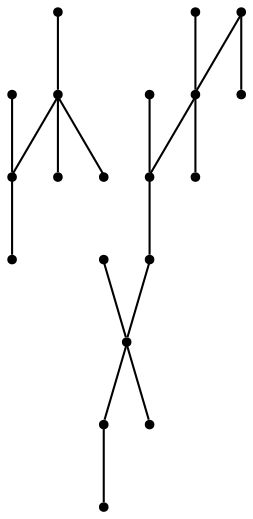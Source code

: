 graph {
  node [shape=point,comment="{\"directed\":false,\"doi\":\"10.1007/3-540-45848-4_1\",\"figure\":\"2 (3)\"}"]

  v0 [pos="1649.2082913716636,2473.291524251304"]
  v1 [pos="1649.2082913716636,2591.4166768391947"]
  v2 [pos="1590.0832811991374,2473.2915242513036"]
  v3 [pos="1590.0832811991374,2591.4166768391947"]
  v4 [pos="1531.0833930969238,2473.2915242513036"]
  v5 [pos="1531.0833930969238,2591.416676839194"]
  v6 [pos="1472.0833778381348,2591.4166768391947"]
  v7 [pos="1472.0833778381348,2473.2915242513036"]
  v8 [pos="1412.9583676656089,2591.4166768391947"]
  v9 [pos="1353.9583524068198,2473.291524251304"]
  v10 [pos="1353.9583524068198,2591.4166768391947"]
  v11 [pos="1412.9583676656089,2473.291524251304"]
  v12 [pos="1294.8333422342937,2473.2915242513036"]
  v13 [pos="1294.8333422342937,2591.416676839194"]
  v14 [pos="1235.8333269755046,2473.291524251304"]
  v15 [pos="1235.8333269755046,2591.4166768391947"]
  v16 [pos="1176.8333117167156,2473.2915242513036"]
  v17 [pos="1176.8333117167156,2591.4166768391947"]
  v18 [pos="1117.7083015441895,2591.4166768391947"]
  v19 [pos="1117.7083015441895,2473.291524251304"]

  v0 -- v1 [id="-1",pos="1649.2082913716636,2473.291524251304 1649.2082913716636,2591.4166768391947 1649.2082913716636,2591.4166768391947 1649.2082913716636,2591.4166768391947"]
  v18 -- v19 [id="-2",pos="1117.7083015441895,2591.4166768391947 1117.7083015441895,2473.291524251304 1117.7083015441895,2473.291524251304 1117.7083015441895,2473.291524251304"]
  v18 -- v16 [id="-3",pos="1117.7083015441895,2591.4166768391947 1176.8333117167156,2473.2915242513036 1176.8333117167156,2473.2915242513036 1176.8333117167156,2473.2915242513036"]
  v16 -- v17 [id="-4",pos="1176.8333117167156,2473.2915242513036 1176.8333117167156,2591.4166768391947 1176.8333117167156,2591.4166768391947 1176.8333117167156,2591.4166768391947"]
  v16 -- v13 [id="-5",pos="1176.8333117167156,2473.2915242513036 1294.8333422342937,2591.416676839194 1294.8333422342937,2591.416676839194 1294.8333422342937,2591.416676839194"]
  v15 -- v16 [id="-6",pos="1235.8333269755046,2591.4166768391947 1176.8333117167156,2473.2915242513036 1176.8333117167156,2473.2915242513036 1176.8333117167156,2473.2915242513036"]
  v14 -- v13 [id="-7",pos="1235.8333269755046,2473.291524251304 1294.8333422342937,2591.416676839194 1294.8333422342937,2591.416676839194 1294.8333422342937,2591.416676839194"]
  v13 -- v12 [id="-8",pos="1294.8333422342937,2591.416676839194 1294.8333422342937,2473.2915242513036 1294.8333422342937,2473.2915242513036 1294.8333422342937,2473.2915242513036"]
  v12 -- v10 [id="-9",pos="1294.8333422342937,2473.2915242513036 1353.9583524068198,2591.4166768391947 1353.9583524068198,2591.4166768391947 1353.9583524068198,2591.4166768391947"]
  v10 -- v7 [id="-11",pos="1353.9583524068198,2591.4166768391947 1472.0833778381348,2473.2915242513036 1472.0833778381348,2473.2915242513036 1472.0833778381348,2473.2915242513036"]
  v10 -- v11 [id="-12",pos="1353.9583524068198,2591.4166768391947 1412.9583676656089,2473.291524251304 1412.9583676656089,2473.291524251304 1412.9583676656089,2473.291524251304"]
  v9 -- v10 [id="-13",pos="1353.9583524068198,2473.291524251304 1353.9583524068198,2591.4166768391947 1353.9583524068198,2591.4166768391947 1353.9583524068198,2591.4166768391947"]
  v7 -- v8 [id="-14",pos="1472.0833778381348,2473.2915242513036 1412.9583676656089,2591.4166768391947 1412.9583676656089,2591.4166768391947 1412.9583676656089,2591.4166768391947"]
  v4 -- v1 [id="-15",pos="1531.0833930969238,2473.2915242513036 1649.2082913716636,2591.4166768391947 1649.2082913716636,2591.4166768391947 1649.2082913716636,2591.4166768391947"]
  v4 -- v6 [id="-16",pos="1531.0833930969238,2473.2915242513036 1472.0833778381348,2591.4166768391947 1472.0833778381348,2591.4166768391947 1472.0833778381348,2591.4166768391947"]
  v4 -- v5 [id="-17",pos="1531.0833930969238,2473.2915242513036 1531.0833930969238,2591.416676839194 1531.0833930969238,2591.416676839194 1531.0833930969238,2591.416676839194"]
  v3 -- v4 [id="-18",pos="1590.0832811991374,2591.4166768391947 1531.0833930969238,2473.2915242513036 1531.0833930969238,2473.2915242513036 1531.0833930969238,2473.2915242513036"]
  v1 -- v2 [id="-19",pos="1649.2082913716636,2591.4166768391947 1590.0832811991374,2473.2915242513036 1590.0832811991374,2473.2915242513036 1590.0832811991374,2473.2915242513036"]
}